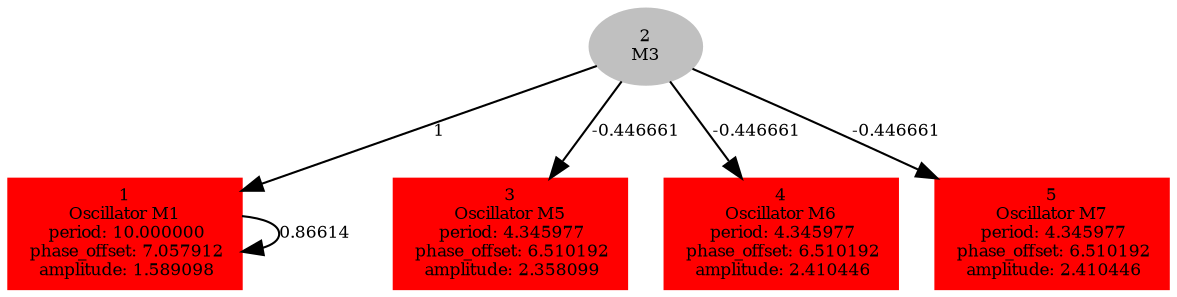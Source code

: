  digraph g{ forcelabels=true;
1 [label=<1<BR />Oscillator M1<BR /> period: 10.000000<BR /> phase_offset: 7.057912<BR /> amplitude: 1.589098>, shape=box,color=red,style=filled,fontsize=8];2[label=<2<BR/>M3>,color="grey",style=filled,fontsize=8];
3 [label=<3<BR />Oscillator M5<BR /> period: 4.345977<BR /> phase_offset: 6.510192<BR /> amplitude: 2.358099>, shape=box,color=red,style=filled,fontsize=8];4 [label=<4<BR />Oscillator M6<BR /> period: 4.345977<BR /> phase_offset: 6.510192<BR /> amplitude: 2.410446>, shape=box,color=red,style=filled,fontsize=8];5 [label=<5<BR />Oscillator M7<BR /> period: 4.345977<BR /> phase_offset: 6.510192<BR /> amplitude: 2.410446>, shape=box,color=red,style=filled,fontsize=8];1 -> 1[label="0.86614 ",fontsize="8"];
2 -> 1[label="1 ",fontsize="8"];
2 -> 3[label="-0.446661 ",fontsize="8"];
2 -> 4[label="-0.446661 ",fontsize="8"];
2 -> 5[label="-0.446661 ",fontsize="8"];
 }
